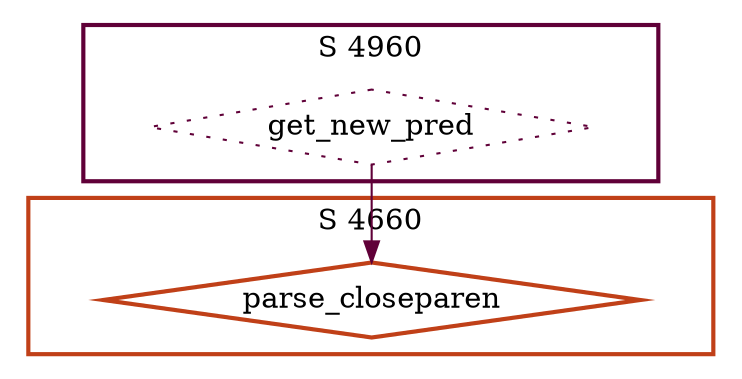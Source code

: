 digraph G {
  ratio=0.500000;
  "UV parse_closeparen (4660)" [shape=diamond, label="parse_closeparen",
                                color="#C04018", style=bold];
  "UV get_new_pred (4960)" [shape=diamond, label="get_new_pred",
                            color="#600038", style=dotted];
  
  subgraph cluster_4960 { label="S 4960";
    color="#600038";
    style=bold;
    "UV get_new_pred (4960)"; };
  subgraph cluster_4660 { label="S 4660";
    color="#C04018";
    style=bold;
    "UV parse_closeparen (4660)"; };
  
  "UV get_new_pred (4960)" -> "UV parse_closeparen (4660)" [color="#600038"];
  
  }